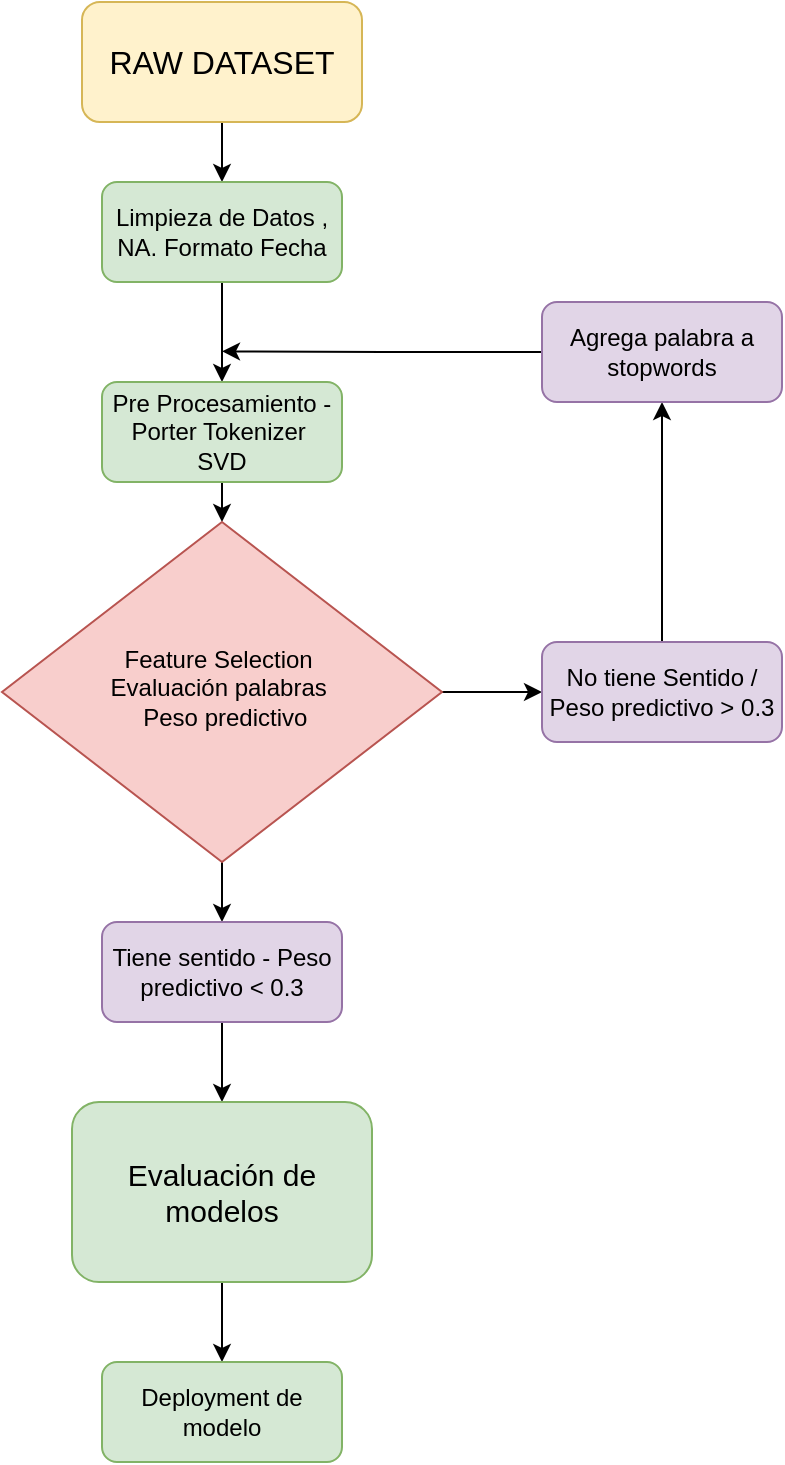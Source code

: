 <mxfile version="20.0.1" type="device"><diagram id="C5RBs43oDa-KdzZeNtuy" name="Page-1"><mxGraphModel dx="1422" dy="794" grid="1" gridSize="10" guides="1" tooltips="1" connect="1" arrows="1" fold="1" page="1" pageScale="1" pageWidth="827" pageHeight="1169" math="0" shadow="0"><root><mxCell id="WIyWlLk6GJQsqaUBKTNV-0"/><mxCell id="WIyWlLk6GJQsqaUBKTNV-1" parent="WIyWlLk6GJQsqaUBKTNV-0"/><mxCell id="h88YUkjiOEbLFStfCYt6-2" style="edgeStyle=orthogonalEdgeStyle;rounded=0;orthogonalLoop=1;jettySize=auto;html=1;exitX=0.5;exitY=1;exitDx=0;exitDy=0;entryX=0.5;entryY=0;entryDx=0;entryDy=0;" parent="WIyWlLk6GJQsqaUBKTNV-1" source="WIyWlLk6GJQsqaUBKTNV-3" target="h88YUkjiOEbLFStfCYt6-0" edge="1"><mxGeometry relative="1" as="geometry"/></mxCell><mxCell id="WIyWlLk6GJQsqaUBKTNV-3" value="RAW DATASET" style="rounded=1;whiteSpace=wrap;html=1;fontSize=16;glass=0;strokeWidth=1;shadow=0;fillColor=#fff2cc;strokeColor=#d6b656;" parent="WIyWlLk6GJQsqaUBKTNV-1" vertex="1"><mxGeometry x="160" y="110" width="140" height="60" as="geometry"/></mxCell><mxCell id="h88YUkjiOEbLFStfCYt6-4" style="edgeStyle=orthogonalEdgeStyle;rounded=0;orthogonalLoop=1;jettySize=auto;html=1;exitX=0.5;exitY=1;exitDx=0;exitDy=0;" parent="WIyWlLk6GJQsqaUBKTNV-1" source="h88YUkjiOEbLFStfCYt6-0" target="h88YUkjiOEbLFStfCYt6-3" edge="1"><mxGeometry relative="1" as="geometry"/></mxCell><mxCell id="h88YUkjiOEbLFStfCYt6-0" value="Limpieza de Datos , NA. Formato Fecha" style="rounded=1;whiteSpace=wrap;html=1;fontSize=12;glass=0;strokeWidth=1;shadow=0;fillColor=#d5e8d4;strokeColor=#82b366;" parent="WIyWlLk6GJQsqaUBKTNV-1" vertex="1"><mxGeometry x="170" y="200" width="120" height="50" as="geometry"/></mxCell><mxCell id="h88YUkjiOEbLFStfCYt6-7" style="edgeStyle=orthogonalEdgeStyle;rounded=0;orthogonalLoop=1;jettySize=auto;html=1;exitX=0.5;exitY=1;exitDx=0;exitDy=0;entryX=0.5;entryY=0;entryDx=0;entryDy=0;" parent="WIyWlLk6GJQsqaUBKTNV-1" source="h88YUkjiOEbLFStfCYt6-3" target="h88YUkjiOEbLFStfCYt6-6" edge="1"><mxGeometry relative="1" as="geometry"/></mxCell><mxCell id="h88YUkjiOEbLFStfCYt6-3" value="Pre Procesamiento - Porter Tokenizer&amp;nbsp;&lt;br&gt;SVD" style="rounded=1;whiteSpace=wrap;html=1;fontSize=12;glass=0;strokeWidth=1;shadow=0;fillColor=#d5e8d4;strokeColor=#82b366;" parent="WIyWlLk6GJQsqaUBKTNV-1" vertex="1"><mxGeometry x="170" y="300" width="120" height="50" as="geometry"/></mxCell><mxCell id="h88YUkjiOEbLFStfCYt6-10" style="edgeStyle=orthogonalEdgeStyle;rounded=0;orthogonalLoop=1;jettySize=auto;html=1;exitX=1;exitY=0.5;exitDx=0;exitDy=0;entryX=0;entryY=0.5;entryDx=0;entryDy=0;" parent="WIyWlLk6GJQsqaUBKTNV-1" source="h88YUkjiOEbLFStfCYt6-6" target="h88YUkjiOEbLFStfCYt6-8" edge="1"><mxGeometry relative="1" as="geometry"/></mxCell><mxCell id="h88YUkjiOEbLFStfCYt6-11" style="edgeStyle=orthogonalEdgeStyle;rounded=0;orthogonalLoop=1;jettySize=auto;html=1;exitX=0.5;exitY=1;exitDx=0;exitDy=0;" parent="WIyWlLk6GJQsqaUBKTNV-1" source="h88YUkjiOEbLFStfCYt6-6" target="h88YUkjiOEbLFStfCYt6-9" edge="1"><mxGeometry relative="1" as="geometry"/></mxCell><mxCell id="h88YUkjiOEbLFStfCYt6-6" value="&lt;span&gt;Feature Selection&amp;nbsp;&lt;br&gt;Evaluación palabras&amp;nbsp;&lt;br&gt;&amp;nbsp;Peso predictivo&lt;br&gt;&lt;/span&gt;" style="rhombus;whiteSpace=wrap;html=1;shadow=0;fontFamily=Helvetica;fontSize=12;align=center;strokeWidth=1;spacing=6;spacingTop=-4;fillColor=#f8cecc;strokeColor=#b85450;" parent="WIyWlLk6GJQsqaUBKTNV-1" vertex="1"><mxGeometry x="120" y="370" width="220" height="170" as="geometry"/></mxCell><mxCell id="h88YUkjiOEbLFStfCYt6-13" style="edgeStyle=orthogonalEdgeStyle;rounded=0;orthogonalLoop=1;jettySize=auto;html=1;exitX=0.5;exitY=0;exitDx=0;exitDy=0;entryX=0.5;entryY=1;entryDx=0;entryDy=0;" parent="WIyWlLk6GJQsqaUBKTNV-1" source="h88YUkjiOEbLFStfCYt6-8" target="h88YUkjiOEbLFStfCYt6-12" edge="1"><mxGeometry relative="1" as="geometry"/></mxCell><mxCell id="h88YUkjiOEbLFStfCYt6-8" value="No tiene Sentido / Peso predictivo &amp;gt; 0.3" style="rounded=1;whiteSpace=wrap;html=1;fontSize=12;glass=0;strokeWidth=1;shadow=0;fillColor=#e1d5e7;strokeColor=#9673a6;" parent="WIyWlLk6GJQsqaUBKTNV-1" vertex="1"><mxGeometry x="390" y="430" width="120" height="50" as="geometry"/></mxCell><mxCell id="h88YUkjiOEbLFStfCYt6-16" style="edgeStyle=orthogonalEdgeStyle;rounded=0;orthogonalLoop=1;jettySize=auto;html=1;fontSize=16;" parent="WIyWlLk6GJQsqaUBKTNV-1" source="h88YUkjiOEbLFStfCYt6-9" target="h88YUkjiOEbLFStfCYt6-15" edge="1"><mxGeometry relative="1" as="geometry"/></mxCell><mxCell id="h88YUkjiOEbLFStfCYt6-9" value="Tiene sentido - Peso predictivo &amp;lt; 0.3" style="rounded=1;whiteSpace=wrap;html=1;fontSize=12;glass=0;strokeWidth=1;shadow=0;fillColor=#e1d5e7;strokeColor=#9673a6;" parent="WIyWlLk6GJQsqaUBKTNV-1" vertex="1"><mxGeometry x="170" y="570" width="120" height="50" as="geometry"/></mxCell><mxCell id="h88YUkjiOEbLFStfCYt6-14" style="edgeStyle=orthogonalEdgeStyle;rounded=0;orthogonalLoop=1;jettySize=auto;html=1;exitX=0;exitY=0.5;exitDx=0;exitDy=0;" parent="WIyWlLk6GJQsqaUBKTNV-1" source="h88YUkjiOEbLFStfCYt6-12" edge="1"><mxGeometry relative="1" as="geometry"><mxPoint x="230" y="284.667" as="targetPoint"/></mxGeometry></mxCell><mxCell id="h88YUkjiOEbLFStfCYt6-12" value="Agrega palabra a stopwords" style="rounded=1;whiteSpace=wrap;html=1;fontSize=12;glass=0;strokeWidth=1;shadow=0;fillColor=#e1d5e7;strokeColor=#9673a6;" parent="WIyWlLk6GJQsqaUBKTNV-1" vertex="1"><mxGeometry x="390" y="260" width="120" height="50" as="geometry"/></mxCell><mxCell id="h88YUkjiOEbLFStfCYt6-18" style="edgeStyle=orthogonalEdgeStyle;rounded=0;orthogonalLoop=1;jettySize=auto;html=1;exitX=0.5;exitY=1;exitDx=0;exitDy=0;fontSize=15;" parent="WIyWlLk6GJQsqaUBKTNV-1" source="h88YUkjiOEbLFStfCYt6-15" target="h88YUkjiOEbLFStfCYt6-17" edge="1"><mxGeometry relative="1" as="geometry"/></mxCell><mxCell id="h88YUkjiOEbLFStfCYt6-15" value="Evaluación de modelos" style="rounded=1;whiteSpace=wrap;html=1;fontSize=15;glass=0;strokeWidth=1;shadow=0;fillColor=#d5e8d4;strokeColor=#82b366;" parent="WIyWlLk6GJQsqaUBKTNV-1" vertex="1"><mxGeometry x="155" y="660" width="150" height="90" as="geometry"/></mxCell><mxCell id="h88YUkjiOEbLFStfCYt6-17" value="Deployment de modelo" style="rounded=1;whiteSpace=wrap;html=1;fontSize=12;glass=0;strokeWidth=1;shadow=0;fillColor=#d5e8d4;strokeColor=#82b366;" parent="WIyWlLk6GJQsqaUBKTNV-1" vertex="1"><mxGeometry x="170" y="790" width="120" height="50" as="geometry"/></mxCell></root></mxGraphModel></diagram></mxfile>